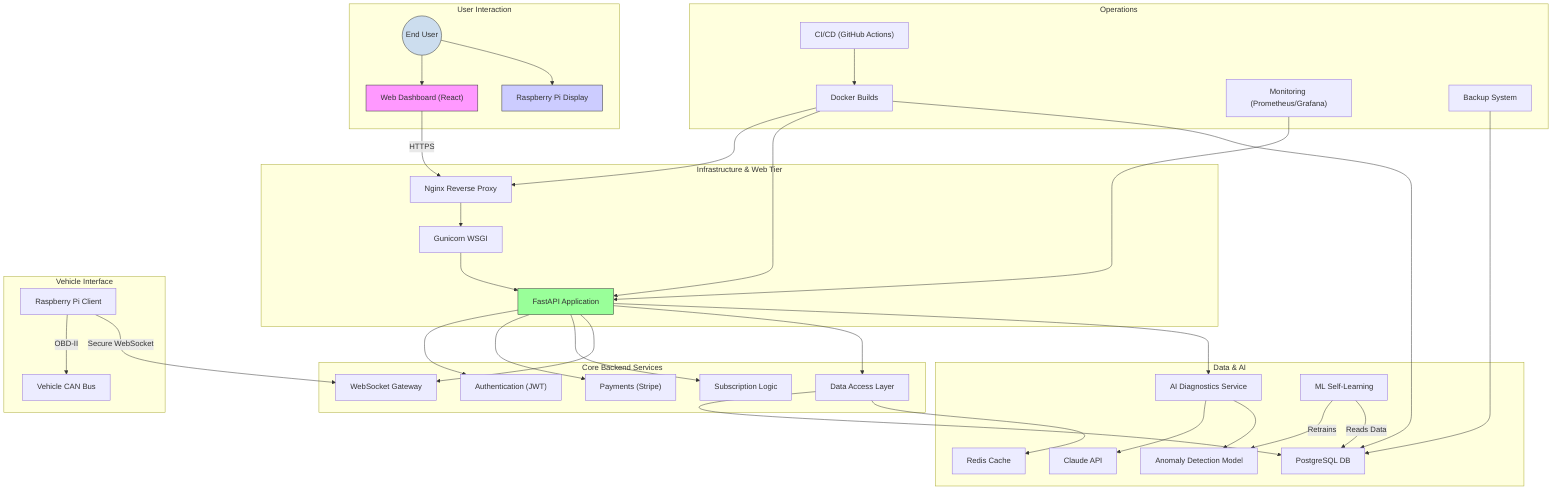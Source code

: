 graph TD
    subgraph "User Interaction"
        User(("End User")) --> WebDashboard["Web Dashboard (React)"]
        User --> RPiDisplay["Raspberry Pi Display"]
    end

    subgraph "Infrastructure & Web Tier"
        WebDashboard -- HTTPS --> Nginx["Nginx Reverse Proxy"]
        Nginx --> Gunicorn["Gunicorn WSGI"]
        Gunicorn --> FastAPI["FastAPI Application"]
    end

    subgraph "Core Backend Services"
        FastAPI --> Auth["Authentication (JWT)"]
        FastAPI --> Payments["Payments (Stripe)"]
        FastAPI --> Subscriptions["Subscription Logic"]
        FastAPI --> WebSocket["WebSocket Gateway"]
        FastAPI --> DataAccess["Data Access Layer"]
    end

    subgraph "Data & AI"
        DataAccess --> DB["PostgreSQL DB"]
        DataAccess --> Cache["Redis Cache"]
        FastAPI --> AIDiagnostics["AI Diagnostics Service"]
        AIDiagnostics --> Claude["Claude API"]
        AIDiagnostics --> AnomalyModel["Anomaly Detection Model"]
        MLOps["ML Self-Learning"] -- Retrains --> AnomalyModel
        MLOps -- Reads Data --> DB
    end

    subgraph "Vehicle Interface"
        RPiClient["Raspberry Pi Client"] -- OBD-II --> Vehicle["Vehicle CAN Bus"]
        RPiClient -- Secure WebSocket --> WebSocket
    end

    subgraph "Operations"
        CICD["CI/CD (GitHub Actions)"] --> Docker["Docker Builds"]
        Docker --> Nginx
        Docker --> FastAPI
        Docker --> DB
        Monitoring["Monitoring (Prometheus/Grafana)"] --> FastAPI
        Backup["Backup System"] --> DB
    end

    style User fill:#cde,stroke:#333
    style WebDashboard fill:#f9f,stroke:#333
    style RPiDisplay fill:#ccf,stroke:#333
    style FastAPI fill:#9f9,stroke:#333